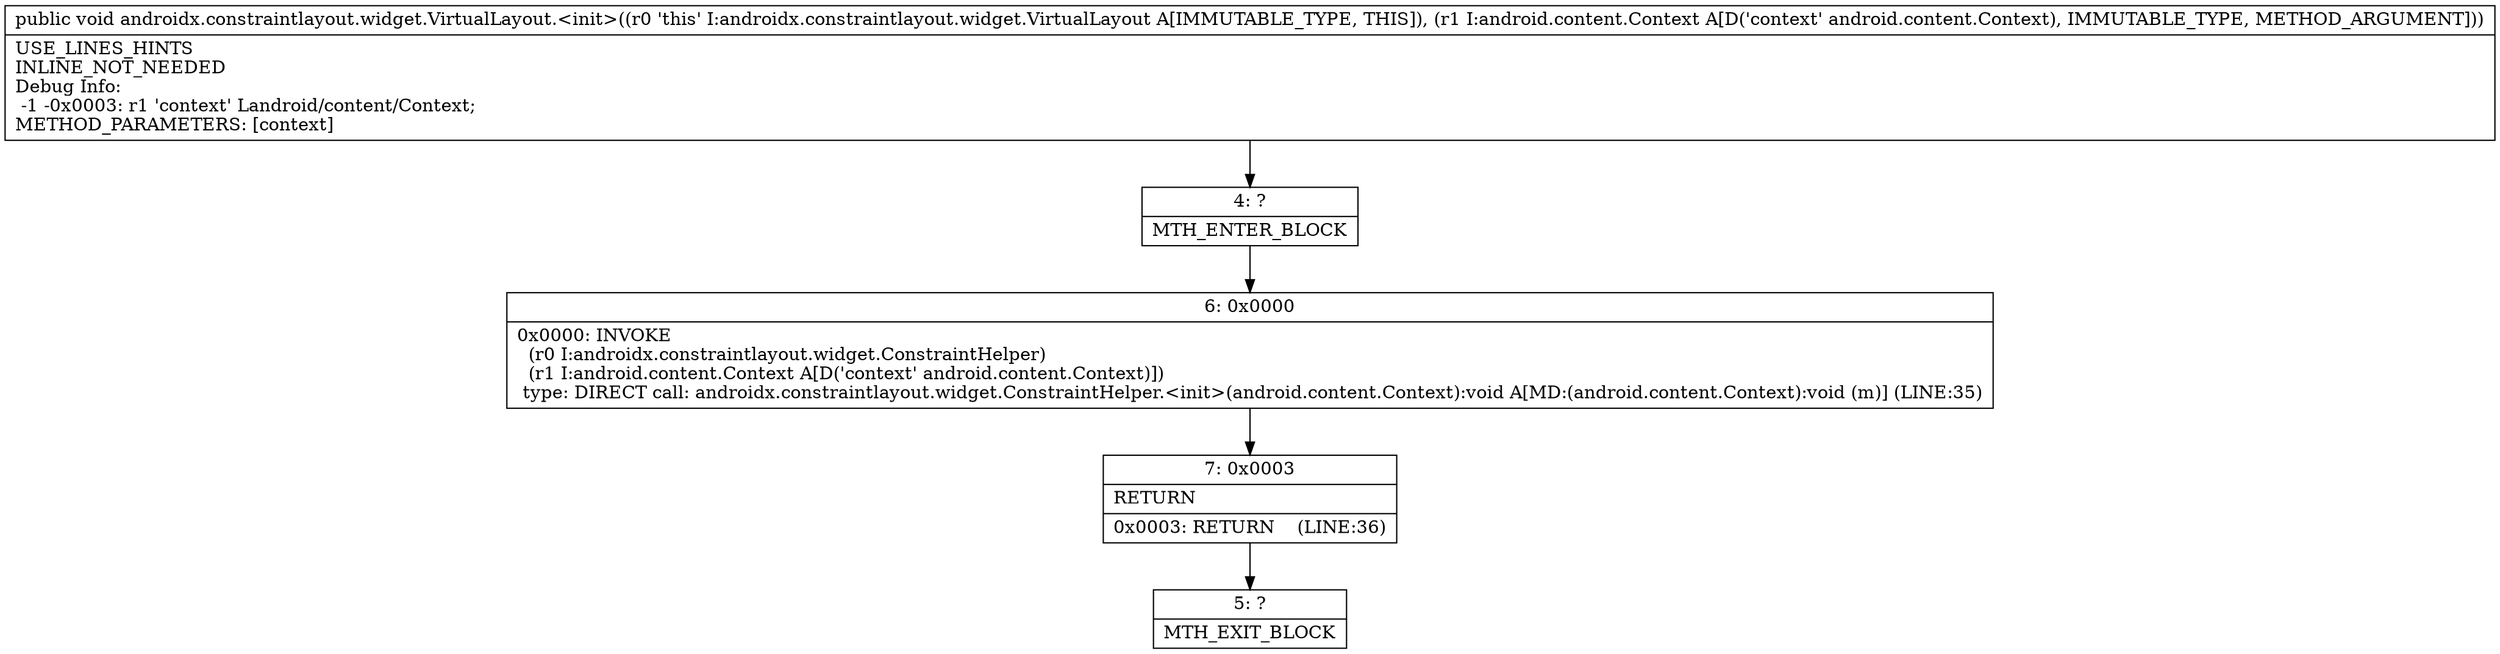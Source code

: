 digraph "CFG forandroidx.constraintlayout.widget.VirtualLayout.\<init\>(Landroid\/content\/Context;)V" {
Node_4 [shape=record,label="{4\:\ ?|MTH_ENTER_BLOCK\l}"];
Node_6 [shape=record,label="{6\:\ 0x0000|0x0000: INVOKE  \l  (r0 I:androidx.constraintlayout.widget.ConstraintHelper)\l  (r1 I:android.content.Context A[D('context' android.content.Context)])\l type: DIRECT call: androidx.constraintlayout.widget.ConstraintHelper.\<init\>(android.content.Context):void A[MD:(android.content.Context):void (m)] (LINE:35)\l}"];
Node_7 [shape=record,label="{7\:\ 0x0003|RETURN\l|0x0003: RETURN    (LINE:36)\l}"];
Node_5 [shape=record,label="{5\:\ ?|MTH_EXIT_BLOCK\l}"];
MethodNode[shape=record,label="{public void androidx.constraintlayout.widget.VirtualLayout.\<init\>((r0 'this' I:androidx.constraintlayout.widget.VirtualLayout A[IMMUTABLE_TYPE, THIS]), (r1 I:android.content.Context A[D('context' android.content.Context), IMMUTABLE_TYPE, METHOD_ARGUMENT]))  | USE_LINES_HINTS\lINLINE_NOT_NEEDED\lDebug Info:\l  \-1 \-0x0003: r1 'context' Landroid\/content\/Context;\lMETHOD_PARAMETERS: [context]\l}"];
MethodNode -> Node_4;Node_4 -> Node_6;
Node_6 -> Node_7;
Node_7 -> Node_5;
}


